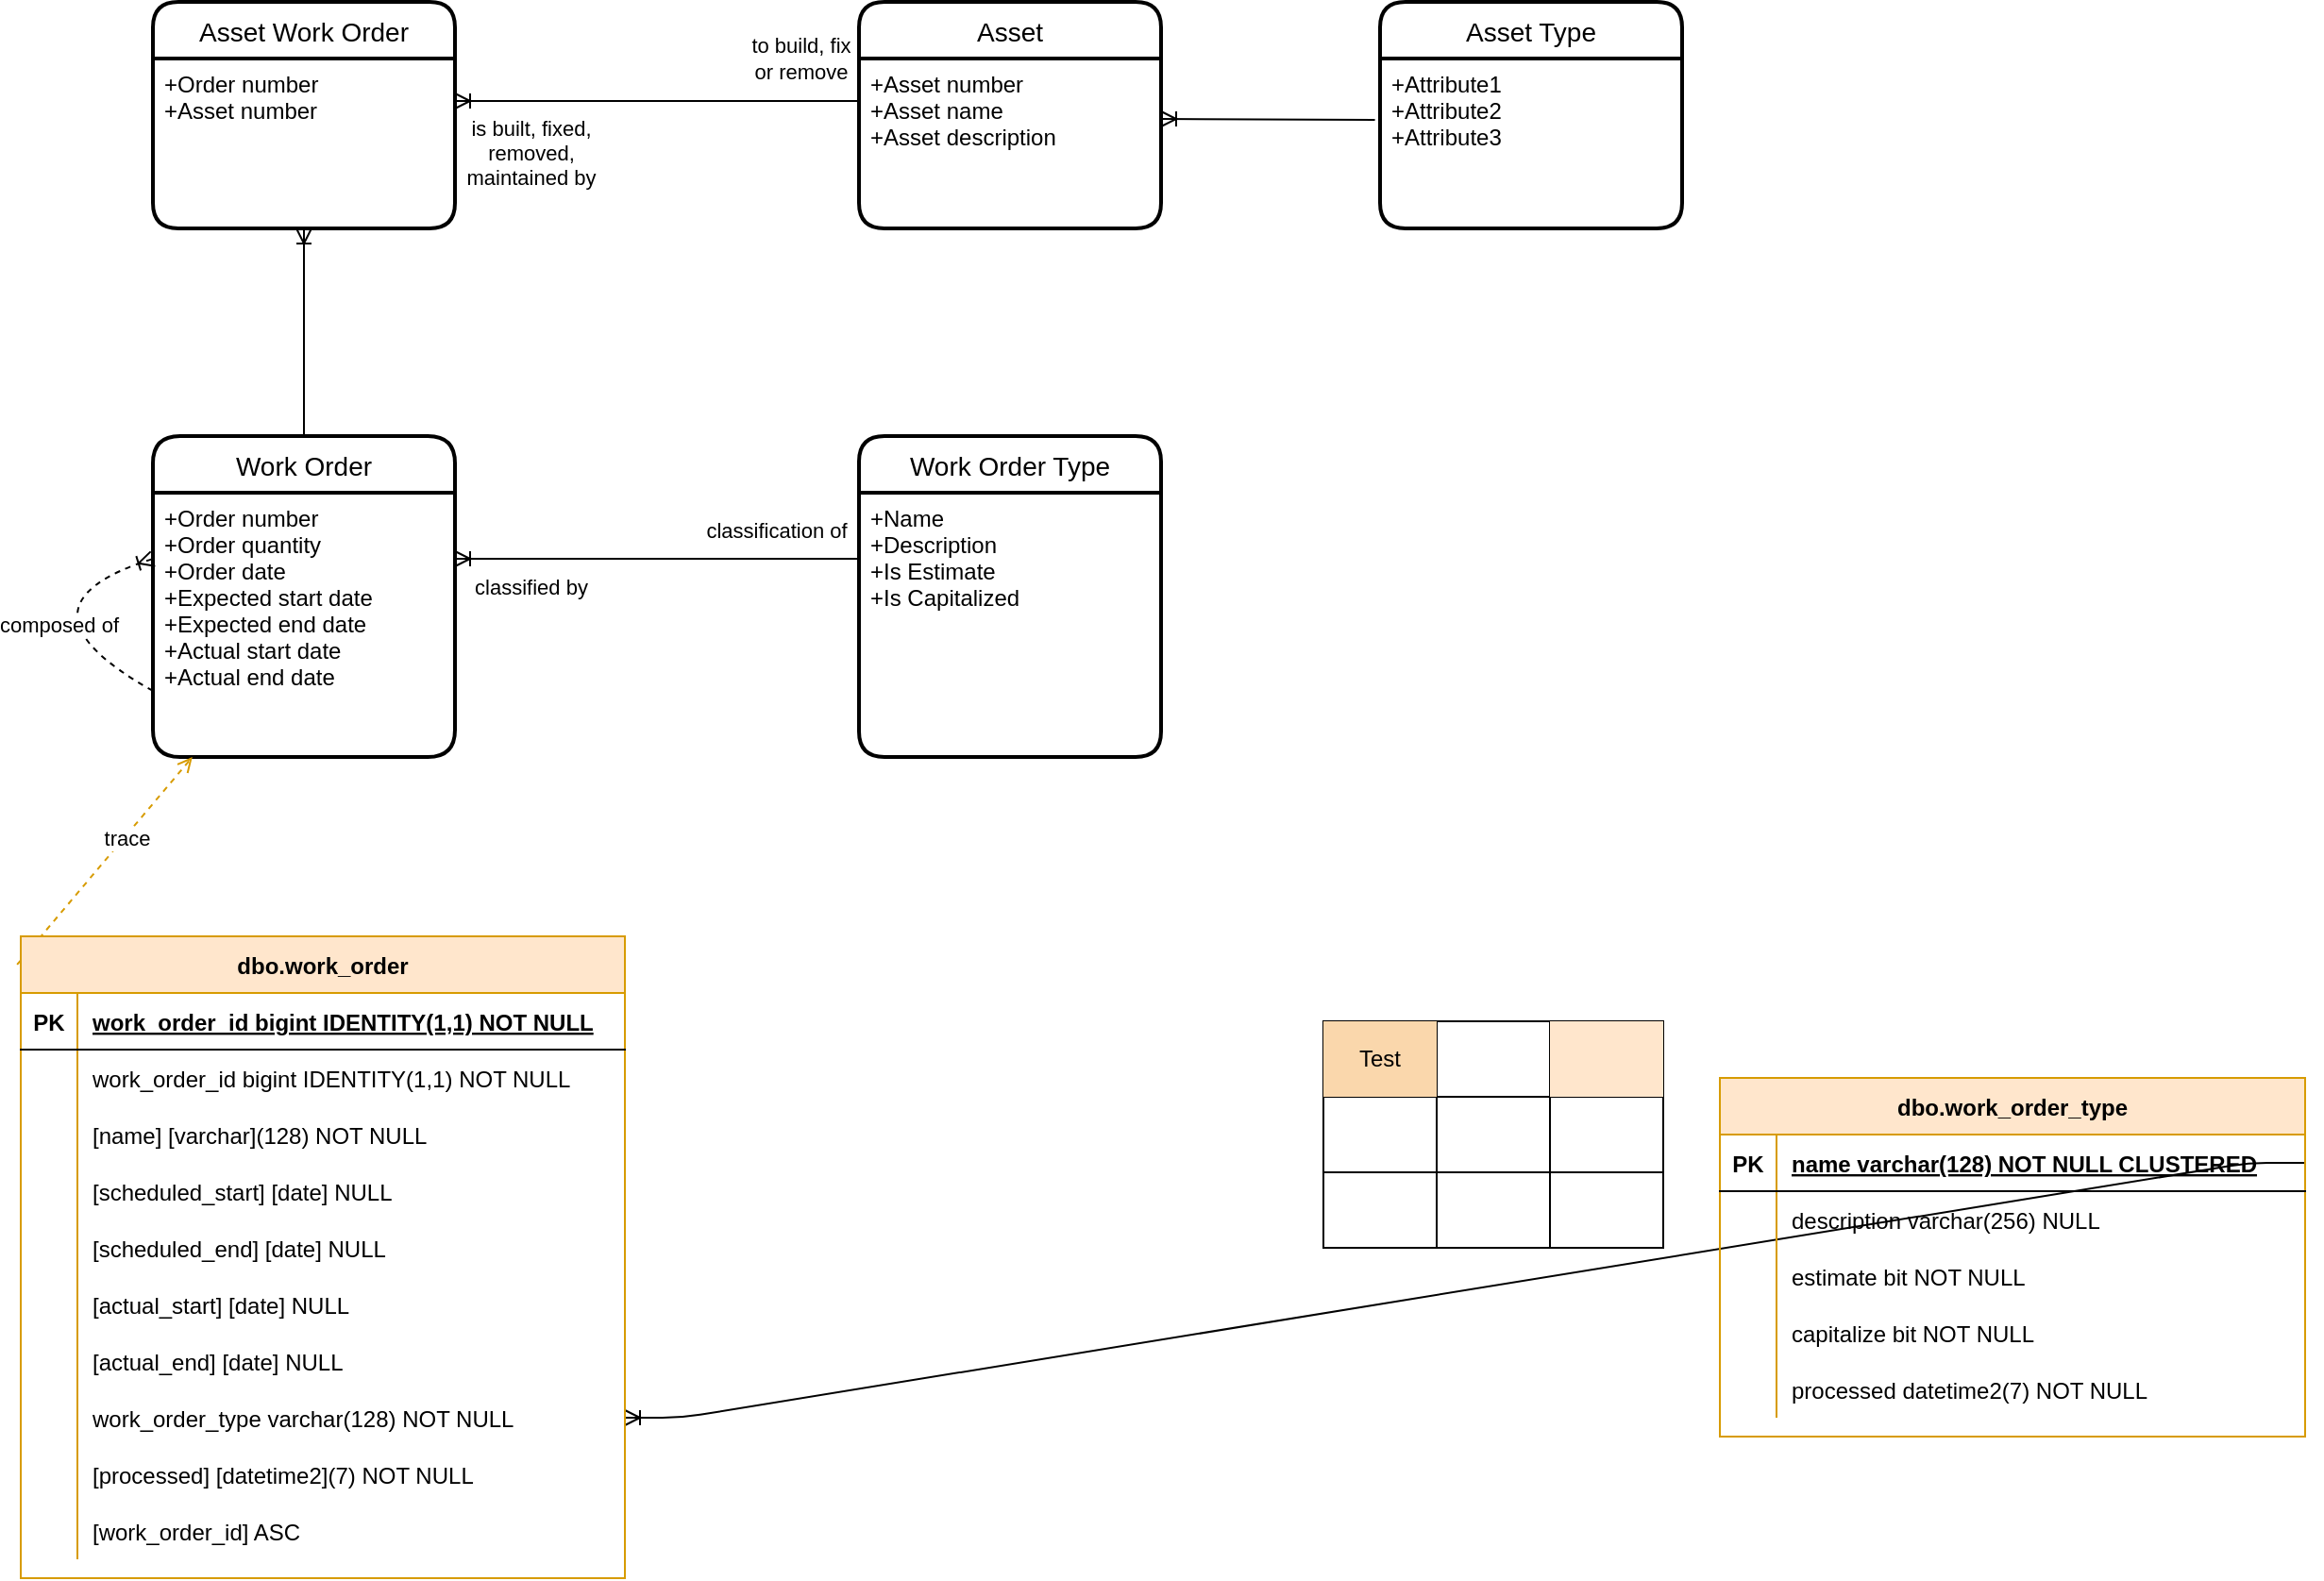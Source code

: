 <mxfile version="14.0.1" type="github">
  <diagram id="jrBTxwVvPEKHvW8RWl7c" name="Page-1">
    <mxGraphModel dx="2249" dy="737" grid="1" gridSize="10" guides="1" tooltips="1" connect="1" arrows="1" fold="1" page="1" pageScale="1" pageWidth="827" pageHeight="1169" math="1" shadow="0">
      <root>
        <mxCell id="0" />
        <mxCell id="1" parent="0" />
        <mxCell id="EJYXfhAiwWMtOJAuiXjB-1" value="Asset" style="swimlane;childLayout=stackLayout;horizontal=1;startSize=30;horizontalStack=0;rounded=1;fontSize=14;fontStyle=0;strokeWidth=2;resizeParent=0;resizeLast=1;shadow=0;dashed=0;align=center;" parent="1" vertex="1">
          <mxGeometry x="-306" y="40" width="160" height="120" as="geometry">
            <mxRectangle x="344" y="50" width="70" height="30" as="alternateBounds" />
          </mxGeometry>
        </mxCell>
        <mxCell id="EJYXfhAiwWMtOJAuiXjB-2" value="+Asset number&#xa;+Asset name&#xa;+Asset description" style="align=left;strokeColor=none;fillColor=none;spacingLeft=4;fontSize=12;verticalAlign=top;resizable=0;rotatable=0;part=1;" parent="EJYXfhAiwWMtOJAuiXjB-1" vertex="1">
          <mxGeometry y="30" width="160" height="90" as="geometry" />
        </mxCell>
        <mxCell id="EJYXfhAiwWMtOJAuiXjB-3" value="Work Order" style="swimlane;childLayout=stackLayout;horizontal=1;startSize=30;horizontalStack=0;rounded=1;fontSize=14;fontStyle=0;strokeWidth=2;resizeParent=0;resizeLast=1;shadow=0;dashed=0;align=center;arcSize=16;" parent="1" vertex="1">
          <mxGeometry x="-680" y="270" width="160" height="170" as="geometry">
            <mxRectangle x="20" y="40" width="100" height="30" as="alternateBounds" />
          </mxGeometry>
        </mxCell>
        <mxCell id="EJYXfhAiwWMtOJAuiXjB-4" value="+Order number&#xa;+Order quantity&#xa;+Order date&#xa;+Expected start date&#xa;+Expected end date&#xa;+Actual start date&#xa;+Actual end date" style="align=left;strokeColor=none;fillColor=none;spacingLeft=4;fontSize=12;verticalAlign=top;resizable=0;rotatable=0;part=1;" parent="EJYXfhAiwWMtOJAuiXjB-3" vertex="1">
          <mxGeometry y="30" width="160" height="140" as="geometry" />
        </mxCell>
        <mxCell id="31" value="" style="edgeStyle=entityRelationEdgeStyle;fontSize=12;html=1;endArrow=ERoneToMany;dashed=1;exitX=0;exitY=0.75;exitDx=0;exitDy=0;entryX=0;entryY=0.25;entryDx=0;entryDy=0;jumpStyle=arc;jumpSize=17;curved=1;" parent="EJYXfhAiwWMtOJAuiXjB-3" source="EJYXfhAiwWMtOJAuiXjB-4" target="EJYXfhAiwWMtOJAuiXjB-4" edge="1">
          <mxGeometry width="100" height="100" relative="1" as="geometry">
            <mxPoint x="4.08" y="162.34" as="sourcePoint" />
            <mxPoint x="-70" y="60.0" as="targetPoint" />
            <Array as="points">
              <mxPoint x="-80" y="90" />
            </Array>
          </mxGeometry>
        </mxCell>
        <mxCell id="32" value="composed of" style="edgeLabel;html=1;align=center;verticalAlign=middle;resizable=0;points=[];" parent="31" vertex="1" connectable="0">
          <mxGeometry x="0.754" y="2" relative="1" as="geometry">
            <mxPoint x="-28.78" y="30.47" as="offset" />
          </mxGeometry>
        </mxCell>
        <mxCell id="2" value="" style="shape=table;html=1;whiteSpace=wrap;startSize=0;container=1;collapsible=0;childLayout=tableLayout;" parent="1" vertex="1">
          <mxGeometry x="-60" y="580" width="180" height="120" as="geometry" />
        </mxCell>
        <mxCell id="3" value="" style="shape=partialRectangle;html=1;whiteSpace=wrap;collapsible=0;dropTarget=0;pointerEvents=0;fillColor=none;top=0;left=0;bottom=0;right=0;points=[[0,0.5],[1,0.5]];portConstraint=eastwest;" parent="2" vertex="1">
          <mxGeometry width="180" height="40" as="geometry" />
        </mxCell>
        <mxCell id="4" value="Test" style="shape=partialRectangle;html=1;whiteSpace=wrap;connectable=0;fillColor=#fad7ac;top=0;left=0;bottom=0;right=0;overflow=hidden;strokeColor=#b46504;" parent="3" vertex="1">
          <mxGeometry width="60" height="40" as="geometry" />
        </mxCell>
        <mxCell id="5" value="" style="shape=partialRectangle;html=1;whiteSpace=wrap;connectable=0;fillColor=none;top=0;left=0;bottom=0;right=0;overflow=hidden;" parent="3" vertex="1">
          <mxGeometry x="60" width="60" height="40" as="geometry" />
        </mxCell>
        <mxCell id="6" value="" style="shape=partialRectangle;html=1;whiteSpace=wrap;connectable=0;fillColor=#ffe6cc;top=0;left=0;bottom=0;right=0;overflow=hidden;strokeColor=#d79b00;" parent="3" vertex="1">
          <mxGeometry x="120" width="60" height="40" as="geometry" />
        </mxCell>
        <mxCell id="7" value="" style="shape=partialRectangle;html=1;whiteSpace=wrap;collapsible=0;dropTarget=0;pointerEvents=0;fillColor=none;top=0;left=0;bottom=0;right=0;points=[[0,0.5],[1,0.5]];portConstraint=eastwest;" parent="2" vertex="1">
          <mxGeometry y="40" width="180" height="40" as="geometry" />
        </mxCell>
        <mxCell id="8" value="" style="shape=partialRectangle;html=1;whiteSpace=wrap;connectable=0;fillColor=none;top=0;left=0;bottom=0;right=0;overflow=hidden;" parent="7" vertex="1">
          <mxGeometry width="60" height="40" as="geometry" />
        </mxCell>
        <mxCell id="9" value="" style="shape=partialRectangle;html=1;whiteSpace=wrap;connectable=0;fillColor=none;top=0;left=0;bottom=0;right=0;overflow=hidden;" parent="7" vertex="1">
          <mxGeometry x="60" width="60" height="40" as="geometry" />
        </mxCell>
        <mxCell id="10" value="" style="shape=partialRectangle;html=1;whiteSpace=wrap;connectable=0;fillColor=none;top=0;left=0;bottom=0;right=0;overflow=hidden;" parent="7" vertex="1">
          <mxGeometry x="120" width="60" height="40" as="geometry" />
        </mxCell>
        <mxCell id="11" value="" style="shape=partialRectangle;html=1;whiteSpace=wrap;collapsible=0;dropTarget=0;pointerEvents=0;fillColor=none;top=0;left=0;bottom=0;right=0;points=[[0,0.5],[1,0.5]];portConstraint=eastwest;" parent="2" vertex="1">
          <mxGeometry y="80" width="180" height="40" as="geometry" />
        </mxCell>
        <mxCell id="12" value="" style="shape=partialRectangle;html=1;whiteSpace=wrap;connectable=0;fillColor=none;top=0;left=0;bottom=0;right=0;overflow=hidden;" parent="11" vertex="1">
          <mxGeometry width="60" height="40" as="geometry" />
        </mxCell>
        <mxCell id="13" value="" style="shape=partialRectangle;html=1;whiteSpace=wrap;connectable=0;fillColor=none;top=0;left=0;bottom=0;right=0;overflow=hidden;" parent="11" vertex="1">
          <mxGeometry x="60" width="60" height="40" as="geometry" />
        </mxCell>
        <mxCell id="14" value="" style="shape=partialRectangle;html=1;whiteSpace=wrap;connectable=0;fillColor=none;top=0;left=0;bottom=0;right=0;overflow=hidden;" parent="11" vertex="1">
          <mxGeometry x="120" width="60" height="40" as="geometry" />
        </mxCell>
        <mxCell id="22" value="" style="fontSize=12;html=1;endArrow=ERoneToMany;exitX=0;exitY=0.25;exitDx=0;exitDy=0;entryX=1;entryY=0.25;entryDx=0;entryDy=0;metaEdit=1;" parent="1" source="EJYXfhAiwWMtOJAuiXjB-2" target="9aYNjaXxrsyocUO3HqyN-36" edge="1">
          <mxGeometry width="100" height="100" relative="1" as="geometry">
            <mxPoint x="-460" y="350" as="sourcePoint" />
            <mxPoint x="-360" y="250" as="targetPoint" />
          </mxGeometry>
        </mxCell>
        <mxCell id="23" value="is built, fixed, &lt;br&gt;removed, &lt;br&gt;maintained by" style="edgeLabel;html=1;align=center;verticalAlign=middle;resizable=0;points=[];" parent="22" vertex="1" connectable="0">
          <mxGeometry x="-0.205" y="3" relative="1" as="geometry">
            <mxPoint x="-89" y="24.5" as="offset" />
          </mxGeometry>
        </mxCell>
        <mxCell id="24" value="to build, fix &lt;br&gt;or remove" style="edgeLabel;html=1;align=center;verticalAlign=middle;resizable=0;points=[];" parent="22" vertex="1" connectable="0">
          <mxGeometry x="0.041" y="-4" relative="1" as="geometry">
            <mxPoint x="79.85" y="-18.5" as="offset" />
          </mxGeometry>
        </mxCell>
        <mxCell id="25" value="Asset Type" style="swimlane;childLayout=stackLayout;horizontal=1;startSize=30;horizontalStack=0;rounded=1;fontSize=14;fontStyle=0;strokeWidth=2;resizeParent=0;resizeLast=1;shadow=0;dashed=0;align=center;" parent="1" vertex="1">
          <mxGeometry x="-30" y="40" width="160" height="120" as="geometry" />
        </mxCell>
        <mxCell id="26" value="+Attribute1&#xa;+Attribute2&#xa;+Attribute3" style="align=left;strokeColor=none;fillColor=none;spacingLeft=4;fontSize=12;verticalAlign=top;resizable=0;rotatable=0;part=1;" parent="25" vertex="1">
          <mxGeometry y="30" width="160" height="90" as="geometry" />
        </mxCell>
        <mxCell id="28" value="" style="fontSize=12;html=1;endArrow=ERoneToMany;exitX=-0.017;exitY=0.361;exitDx=0;exitDy=0;exitPerimeter=0;" parent="1" source="26" edge="1">
          <mxGeometry width="100" height="100" relative="1" as="geometry">
            <mxPoint x="-530" y="190" as="sourcePoint" />
            <mxPoint x="-146" y="102" as="targetPoint" />
          </mxGeometry>
        </mxCell>
        <mxCell id="9aYNjaXxrsyocUO3HqyN-35" value="Asset Work Order" style="swimlane;childLayout=stackLayout;horizontal=1;startSize=30;horizontalStack=0;rounded=1;fontSize=14;fontStyle=0;strokeWidth=2;resizeParent=0;resizeLast=1;shadow=0;dashed=0;align=center;" vertex="1" parent="1">
          <mxGeometry x="-680" y="40" width="160" height="120" as="geometry" />
        </mxCell>
        <mxCell id="9aYNjaXxrsyocUO3HqyN-36" value="+Order number&#xa;+Asset number" style="align=left;strokeColor=none;fillColor=none;spacingLeft=4;fontSize=12;verticalAlign=top;resizable=0;rotatable=0;part=1;" vertex="1" parent="9aYNjaXxrsyocUO3HqyN-35">
          <mxGeometry y="30" width="160" height="90" as="geometry" />
        </mxCell>
        <mxCell id="9aYNjaXxrsyocUO3HqyN-38" value="" style="edgeStyle=entityRelationEdgeStyle;fontSize=12;html=1;endArrow=ERoneToMany;exitX=1;exitY=0.5;exitDx=0;exitDy=0;" edge="1" parent="1" source="9aYNjaXxrsyocUO3HqyN-62" target="9aYNjaXxrsyocUO3HqyN-89">
          <mxGeometry width="100" height="100" relative="1" as="geometry">
            <mxPoint x="-340" y="420" as="sourcePoint" />
            <mxPoint x="-240" y="320" as="targetPoint" />
          </mxGeometry>
        </mxCell>
        <mxCell id="9aYNjaXxrsyocUO3HqyN-40" value="" style="fontSize=12;html=1;endArrow=ERoneToMany;exitX=0.5;exitY=0;exitDx=0;exitDy=0;strokeWidth=1;entryX=0.5;entryY=1;entryDx=0;entryDy=0;" edge="1" parent="1" source="EJYXfhAiwWMtOJAuiXjB-3" target="9aYNjaXxrsyocUO3HqyN-36">
          <mxGeometry width="100" height="100" relative="1" as="geometry">
            <mxPoint x="-300" y="450" as="sourcePoint" />
            <mxPoint x="-510" y="170" as="targetPoint" />
          </mxGeometry>
        </mxCell>
        <mxCell id="9aYNjaXxrsyocUO3HqyN-68" style="edgeStyle=none;rounded=1;orthogonalLoop=1;jettySize=auto;html=1;strokeColor=#d79b00;strokeWidth=1;dashed=1;startArrow=none;startFill=0;endArrow=open;endFill=0;fillColor=#ffe6cc;exitX=-0.006;exitY=0.044;exitDx=0;exitDy=0;exitPerimeter=0;" edge="1" parent="1" source="9aYNjaXxrsyocUO3HqyN-70" target="EJYXfhAiwWMtOJAuiXjB-4">
          <mxGeometry relative="1" as="geometry" />
        </mxCell>
        <mxCell id="9aYNjaXxrsyocUO3HqyN-69" value="trace" style="edgeLabel;html=1;align=center;verticalAlign=middle;resizable=0;points=[];" vertex="1" connectable="0" parent="9aYNjaXxrsyocUO3HqyN-68">
          <mxGeometry x="0.228" y="-1" relative="1" as="geometry">
            <mxPoint as="offset" />
          </mxGeometry>
        </mxCell>
        <mxCell id="9aYNjaXxrsyocUO3HqyN-46" value="dbo.work_order_type" style="shape=table;startSize=30;container=1;collapsible=1;childLayout=tableLayout;fixedRows=1;rowLines=0;fontStyle=1;align=center;resizeLast=1;fillColor=#ffe6cc;strokeColor=#d79b00;" vertex="1" parent="1">
          <mxGeometry x="150" y="610" width="310" height="190" as="geometry" />
        </mxCell>
        <mxCell id="9aYNjaXxrsyocUO3HqyN-62" value="" style="shape=partialRectangle;collapsible=0;dropTarget=0;pointerEvents=0;fillColor=none;points=[[0,0.5],[1,0.5]];portConstraint=eastwest;top=0;left=0;right=0;bottom=1;" vertex="1" parent="9aYNjaXxrsyocUO3HqyN-46">
          <mxGeometry y="30" width="310" height="30" as="geometry" />
        </mxCell>
        <mxCell id="9aYNjaXxrsyocUO3HqyN-63" value="PK" style="shape=partialRectangle;overflow=hidden;connectable=0;fillColor=none;top=0;left=0;bottom=0;right=0;fontStyle=1;" vertex="1" parent="9aYNjaXxrsyocUO3HqyN-62">
          <mxGeometry width="30" height="30" as="geometry" />
        </mxCell>
        <mxCell id="9aYNjaXxrsyocUO3HqyN-64" value="name varchar(128) NOT NULL CLUSTERED" style="shape=partialRectangle;overflow=hidden;connectable=0;fillColor=none;top=0;left=0;bottom=0;right=0;align=left;spacingLeft=6;fontStyle=5;" vertex="1" parent="9aYNjaXxrsyocUO3HqyN-62">
          <mxGeometry x="30" width="280" height="30" as="geometry" />
        </mxCell>
        <mxCell id="9aYNjaXxrsyocUO3HqyN-50" value="" style="shape=partialRectangle;collapsible=0;dropTarget=0;pointerEvents=0;fillColor=none;points=[[0,0.5],[1,0.5]];portConstraint=eastwest;top=0;left=0;right=0;bottom=0;" vertex="1" parent="9aYNjaXxrsyocUO3HqyN-46">
          <mxGeometry y="60" width="310" height="30" as="geometry" />
        </mxCell>
        <mxCell id="9aYNjaXxrsyocUO3HqyN-51" value="" style="shape=partialRectangle;overflow=hidden;connectable=0;fillColor=none;top=0;left=0;bottom=0;right=0;" vertex="1" parent="9aYNjaXxrsyocUO3HqyN-50">
          <mxGeometry width="30" height="30" as="geometry" />
        </mxCell>
        <mxCell id="9aYNjaXxrsyocUO3HqyN-52" value="description varchar(256) NULL" style="shape=partialRectangle;overflow=hidden;connectable=0;fillColor=none;top=0;left=0;bottom=0;right=0;align=left;spacingLeft=6;" vertex="1" parent="9aYNjaXxrsyocUO3HqyN-50">
          <mxGeometry x="30" width="280" height="30" as="geometry" />
        </mxCell>
        <mxCell id="9aYNjaXxrsyocUO3HqyN-53" value="" style="shape=partialRectangle;collapsible=0;dropTarget=0;pointerEvents=0;fillColor=none;points=[[0,0.5],[1,0.5]];portConstraint=eastwest;top=0;left=0;right=0;bottom=0;" vertex="1" parent="9aYNjaXxrsyocUO3HqyN-46">
          <mxGeometry y="90" width="310" height="30" as="geometry" />
        </mxCell>
        <mxCell id="9aYNjaXxrsyocUO3HqyN-54" value="" style="shape=partialRectangle;overflow=hidden;connectable=0;fillColor=none;top=0;left=0;bottom=0;right=0;" vertex="1" parent="9aYNjaXxrsyocUO3HqyN-53">
          <mxGeometry width="30" height="30" as="geometry" />
        </mxCell>
        <mxCell id="9aYNjaXxrsyocUO3HqyN-55" value="estimate bit NOT NULL" style="shape=partialRectangle;overflow=hidden;connectable=0;fillColor=none;top=0;left=0;bottom=0;right=0;align=left;spacingLeft=6;" vertex="1" parent="9aYNjaXxrsyocUO3HqyN-53">
          <mxGeometry x="30" width="280" height="30" as="geometry" />
        </mxCell>
        <mxCell id="9aYNjaXxrsyocUO3HqyN-56" value="" style="shape=partialRectangle;collapsible=0;dropTarget=0;pointerEvents=0;fillColor=none;points=[[0,0.5],[1,0.5]];portConstraint=eastwest;top=0;left=0;right=0;bottom=0;" vertex="1" parent="9aYNjaXxrsyocUO3HqyN-46">
          <mxGeometry y="120" width="310" height="30" as="geometry" />
        </mxCell>
        <mxCell id="9aYNjaXxrsyocUO3HqyN-57" value="" style="shape=partialRectangle;overflow=hidden;connectable=0;fillColor=none;top=0;left=0;bottom=0;right=0;" vertex="1" parent="9aYNjaXxrsyocUO3HqyN-56">
          <mxGeometry width="30" height="30" as="geometry" />
        </mxCell>
        <mxCell id="9aYNjaXxrsyocUO3HqyN-58" value="capitalize bit NOT NULL" style="shape=partialRectangle;overflow=hidden;connectable=0;fillColor=none;top=0;left=0;bottom=0;right=0;align=left;spacingLeft=6;" vertex="1" parent="9aYNjaXxrsyocUO3HqyN-56">
          <mxGeometry x="30" width="280" height="30" as="geometry" />
        </mxCell>
        <mxCell id="9aYNjaXxrsyocUO3HqyN-59" value="" style="shape=partialRectangle;collapsible=0;dropTarget=0;pointerEvents=0;fillColor=none;points=[[0,0.5],[1,0.5]];portConstraint=eastwest;top=0;left=0;right=0;bottom=0;" vertex="1" parent="9aYNjaXxrsyocUO3HqyN-46">
          <mxGeometry y="150" width="310" height="30" as="geometry" />
        </mxCell>
        <mxCell id="9aYNjaXxrsyocUO3HqyN-60" value="" style="shape=partialRectangle;overflow=hidden;connectable=0;fillColor=none;top=0;left=0;bottom=0;right=0;" vertex="1" parent="9aYNjaXxrsyocUO3HqyN-59">
          <mxGeometry width="30" height="30" as="geometry" />
        </mxCell>
        <mxCell id="9aYNjaXxrsyocUO3HqyN-61" value="processed datetime2(7) NOT NULL" style="shape=partialRectangle;overflow=hidden;connectable=0;fillColor=none;top=0;left=0;bottom=0;right=0;align=left;spacingLeft=6;" vertex="1" parent="9aYNjaXxrsyocUO3HqyN-59">
          <mxGeometry x="30" width="280" height="30" as="geometry" />
        </mxCell>
        <mxCell id="9aYNjaXxrsyocUO3HqyN-70" value="dbo.work_order" style="shape=table;startSize=30;container=1;collapsible=1;childLayout=tableLayout;fixedRows=1;rowLines=0;fontStyle=1;align=center;resizeLast=1;fillColor=#ffe6cc;strokeColor=#d79b00;" vertex="1" parent="1">
          <mxGeometry x="-750" y="535" width="320" height="340" as="geometry" />
        </mxCell>
        <mxCell id="9aYNjaXxrsyocUO3HqyN-95" value="" style="shape=partialRectangle;collapsible=0;dropTarget=0;pointerEvents=0;fillColor=none;points=[[0,0.5],[1,0.5]];portConstraint=eastwest;top=0;left=0;right=0;bottom=1;" vertex="1" parent="9aYNjaXxrsyocUO3HqyN-70">
          <mxGeometry y="30" width="320" height="30" as="geometry" />
        </mxCell>
        <mxCell id="9aYNjaXxrsyocUO3HqyN-96" value="PK" style="shape=partialRectangle;overflow=hidden;connectable=0;fillColor=none;top=0;left=0;bottom=0;right=0;fontStyle=1;" vertex="1" parent="9aYNjaXxrsyocUO3HqyN-95">
          <mxGeometry width="30" height="30" as="geometry" />
        </mxCell>
        <mxCell id="9aYNjaXxrsyocUO3HqyN-97" value="work_order_id bigint IDENTITY(1,1) NOT NULL" style="shape=partialRectangle;overflow=hidden;connectable=0;fillColor=none;top=0;left=0;bottom=0;right=0;align=left;spacingLeft=6;fontStyle=5;" vertex="1" parent="9aYNjaXxrsyocUO3HqyN-95">
          <mxGeometry x="30" width="290" height="30" as="geometry" />
        </mxCell>
        <mxCell id="9aYNjaXxrsyocUO3HqyN-71" value="" style="shape=partialRectangle;collapsible=0;dropTarget=0;pointerEvents=0;fillColor=none;points=[[0,0.5],[1,0.5]];portConstraint=eastwest;top=0;left=0;right=0;bottom=0;" vertex="1" parent="9aYNjaXxrsyocUO3HqyN-70">
          <mxGeometry y="60" width="320" height="30" as="geometry" />
        </mxCell>
        <mxCell id="9aYNjaXxrsyocUO3HqyN-72" value="" style="shape=partialRectangle;overflow=hidden;connectable=0;fillColor=none;top=0;left=0;bottom=0;right=0;" vertex="1" parent="9aYNjaXxrsyocUO3HqyN-71">
          <mxGeometry width="30" height="30" as="geometry" />
        </mxCell>
        <mxCell id="9aYNjaXxrsyocUO3HqyN-73" value="work_order_id bigint IDENTITY(1,1) NOT NULL" style="shape=partialRectangle;overflow=hidden;connectable=0;fillColor=none;top=0;left=0;bottom=0;right=0;align=left;spacingLeft=6;" vertex="1" parent="9aYNjaXxrsyocUO3HqyN-71">
          <mxGeometry x="30" width="290" height="30" as="geometry" />
        </mxCell>
        <mxCell id="9aYNjaXxrsyocUO3HqyN-74" value="" style="shape=partialRectangle;collapsible=0;dropTarget=0;pointerEvents=0;fillColor=none;points=[[0,0.5],[1,0.5]];portConstraint=eastwest;top=0;left=0;right=0;bottom=0;" vertex="1" parent="9aYNjaXxrsyocUO3HqyN-70">
          <mxGeometry y="90" width="320" height="30" as="geometry" />
        </mxCell>
        <mxCell id="9aYNjaXxrsyocUO3HqyN-75" value="" style="shape=partialRectangle;overflow=hidden;connectable=0;fillColor=none;top=0;left=0;bottom=0;right=0;" vertex="1" parent="9aYNjaXxrsyocUO3HqyN-74">
          <mxGeometry width="30" height="30" as="geometry" />
        </mxCell>
        <mxCell id="9aYNjaXxrsyocUO3HqyN-76" value="[name] [varchar](128) NOT NULL" style="shape=partialRectangle;overflow=hidden;connectable=0;fillColor=none;top=0;left=0;bottom=0;right=0;align=left;spacingLeft=6;" vertex="1" parent="9aYNjaXxrsyocUO3HqyN-74">
          <mxGeometry x="30" width="290" height="30" as="geometry" />
        </mxCell>
        <mxCell id="9aYNjaXxrsyocUO3HqyN-77" value="" style="shape=partialRectangle;collapsible=0;dropTarget=0;pointerEvents=0;fillColor=none;points=[[0,0.5],[1,0.5]];portConstraint=eastwest;top=0;left=0;right=0;bottom=0;" vertex="1" parent="9aYNjaXxrsyocUO3HqyN-70">
          <mxGeometry y="120" width="320" height="30" as="geometry" />
        </mxCell>
        <mxCell id="9aYNjaXxrsyocUO3HqyN-78" value="" style="shape=partialRectangle;overflow=hidden;connectable=0;fillColor=none;top=0;left=0;bottom=0;right=0;" vertex="1" parent="9aYNjaXxrsyocUO3HqyN-77">
          <mxGeometry width="30" height="30" as="geometry" />
        </mxCell>
        <mxCell id="9aYNjaXxrsyocUO3HqyN-79" value="[scheduled_start] [date] NULL" style="shape=partialRectangle;overflow=hidden;connectable=0;fillColor=none;top=0;left=0;bottom=0;right=0;align=left;spacingLeft=6;" vertex="1" parent="9aYNjaXxrsyocUO3HqyN-77">
          <mxGeometry x="30" width="290" height="30" as="geometry" />
        </mxCell>
        <mxCell id="9aYNjaXxrsyocUO3HqyN-80" value="" style="shape=partialRectangle;collapsible=0;dropTarget=0;pointerEvents=0;fillColor=none;points=[[0,0.5],[1,0.5]];portConstraint=eastwest;top=0;left=0;right=0;bottom=0;" vertex="1" parent="9aYNjaXxrsyocUO3HqyN-70">
          <mxGeometry y="150" width="320" height="30" as="geometry" />
        </mxCell>
        <mxCell id="9aYNjaXxrsyocUO3HqyN-81" value="" style="shape=partialRectangle;overflow=hidden;connectable=0;fillColor=none;top=0;left=0;bottom=0;right=0;" vertex="1" parent="9aYNjaXxrsyocUO3HqyN-80">
          <mxGeometry width="30" height="30" as="geometry" />
        </mxCell>
        <mxCell id="9aYNjaXxrsyocUO3HqyN-82" value="[scheduled_end] [date] NULL" style="shape=partialRectangle;overflow=hidden;connectable=0;fillColor=none;top=0;left=0;bottom=0;right=0;align=left;spacingLeft=6;" vertex="1" parent="9aYNjaXxrsyocUO3HqyN-80">
          <mxGeometry x="30" width="290" height="30" as="geometry" />
        </mxCell>
        <mxCell id="9aYNjaXxrsyocUO3HqyN-83" value="" style="shape=partialRectangle;collapsible=0;dropTarget=0;pointerEvents=0;fillColor=none;points=[[0,0.5],[1,0.5]];portConstraint=eastwest;top=0;left=0;right=0;bottom=0;" vertex="1" parent="9aYNjaXxrsyocUO3HqyN-70">
          <mxGeometry y="180" width="320" height="30" as="geometry" />
        </mxCell>
        <mxCell id="9aYNjaXxrsyocUO3HqyN-84" value="" style="shape=partialRectangle;overflow=hidden;connectable=0;fillColor=none;top=0;left=0;bottom=0;right=0;" vertex="1" parent="9aYNjaXxrsyocUO3HqyN-83">
          <mxGeometry width="30" height="30" as="geometry" />
        </mxCell>
        <mxCell id="9aYNjaXxrsyocUO3HqyN-85" value="[actual_start] [date] NULL" style="shape=partialRectangle;overflow=hidden;connectable=0;fillColor=none;top=0;left=0;bottom=0;right=0;align=left;spacingLeft=6;" vertex="1" parent="9aYNjaXxrsyocUO3HqyN-83">
          <mxGeometry x="30" width="290" height="30" as="geometry" />
        </mxCell>
        <mxCell id="9aYNjaXxrsyocUO3HqyN-86" value="" style="shape=partialRectangle;collapsible=0;dropTarget=0;pointerEvents=0;fillColor=none;points=[[0,0.5],[1,0.5]];portConstraint=eastwest;top=0;left=0;right=0;bottom=0;" vertex="1" parent="9aYNjaXxrsyocUO3HqyN-70">
          <mxGeometry y="210" width="320" height="30" as="geometry" />
        </mxCell>
        <mxCell id="9aYNjaXxrsyocUO3HqyN-87" value="" style="shape=partialRectangle;overflow=hidden;connectable=0;fillColor=none;top=0;left=0;bottom=0;right=0;" vertex="1" parent="9aYNjaXxrsyocUO3HqyN-86">
          <mxGeometry width="30" height="30" as="geometry" />
        </mxCell>
        <mxCell id="9aYNjaXxrsyocUO3HqyN-88" value="[actual_end] [date] NULL" style="shape=partialRectangle;overflow=hidden;connectable=0;fillColor=none;top=0;left=0;bottom=0;right=0;align=left;spacingLeft=6;" vertex="1" parent="9aYNjaXxrsyocUO3HqyN-86">
          <mxGeometry x="30" width="290" height="30" as="geometry" />
        </mxCell>
        <mxCell id="9aYNjaXxrsyocUO3HqyN-89" value="" style="shape=partialRectangle;collapsible=0;dropTarget=0;pointerEvents=0;fillColor=none;points=[[0,0.5],[1,0.5]];portConstraint=eastwest;top=0;left=0;right=0;bottom=0;" vertex="1" parent="9aYNjaXxrsyocUO3HqyN-70">
          <mxGeometry y="240" width="320" height="30" as="geometry" />
        </mxCell>
        <mxCell id="9aYNjaXxrsyocUO3HqyN-90" value="" style="shape=partialRectangle;overflow=hidden;connectable=0;fillColor=none;top=0;left=0;bottom=0;right=0;" vertex="1" parent="9aYNjaXxrsyocUO3HqyN-89">
          <mxGeometry width="30" height="30" as="geometry" />
        </mxCell>
        <mxCell id="9aYNjaXxrsyocUO3HqyN-91" value="work_order_type varchar(128) NOT NULL" style="shape=partialRectangle;overflow=hidden;connectable=0;fillColor=none;top=0;left=0;bottom=0;right=0;align=left;spacingLeft=6;" vertex="1" parent="9aYNjaXxrsyocUO3HqyN-89">
          <mxGeometry x="30" width="290" height="30" as="geometry" />
        </mxCell>
        <mxCell id="9aYNjaXxrsyocUO3HqyN-92" value="" style="shape=partialRectangle;collapsible=0;dropTarget=0;pointerEvents=0;fillColor=none;points=[[0,0.5],[1,0.5]];portConstraint=eastwest;top=0;left=0;right=0;bottom=0;" vertex="1" parent="9aYNjaXxrsyocUO3HqyN-70">
          <mxGeometry y="270" width="320" height="30" as="geometry" />
        </mxCell>
        <mxCell id="9aYNjaXxrsyocUO3HqyN-93" value="" style="shape=partialRectangle;overflow=hidden;connectable=0;fillColor=none;top=0;left=0;bottom=0;right=0;" vertex="1" parent="9aYNjaXxrsyocUO3HqyN-92">
          <mxGeometry width="30" height="30" as="geometry" />
        </mxCell>
        <mxCell id="9aYNjaXxrsyocUO3HqyN-94" value="[processed] [datetime2](7) NOT NULL" style="shape=partialRectangle;overflow=hidden;connectable=0;fillColor=none;top=0;left=0;bottom=0;right=0;align=left;spacingLeft=6;" vertex="1" parent="9aYNjaXxrsyocUO3HqyN-92">
          <mxGeometry x="30" width="290" height="30" as="geometry" />
        </mxCell>
        <mxCell id="9aYNjaXxrsyocUO3HqyN-98" value="" style="shape=partialRectangle;collapsible=0;dropTarget=0;pointerEvents=0;fillColor=none;points=[[0,0.5],[1,0.5]];portConstraint=eastwest;top=0;left=0;right=0;bottom=0;" vertex="1" parent="9aYNjaXxrsyocUO3HqyN-70">
          <mxGeometry y="300" width="320" height="30" as="geometry" />
        </mxCell>
        <mxCell id="9aYNjaXxrsyocUO3HqyN-99" value="" style="shape=partialRectangle;overflow=hidden;connectable=0;fillColor=none;top=0;left=0;bottom=0;right=0;" vertex="1" parent="9aYNjaXxrsyocUO3HqyN-98">
          <mxGeometry width="30" height="30" as="geometry" />
        </mxCell>
        <mxCell id="9aYNjaXxrsyocUO3HqyN-100" value="[work_order_id] ASC" style="shape=partialRectangle;overflow=hidden;connectable=0;fillColor=none;top=0;left=0;bottom=0;right=0;align=left;spacingLeft=6;" vertex="1" parent="9aYNjaXxrsyocUO3HqyN-98">
          <mxGeometry x="30" width="290" height="30" as="geometry" />
        </mxCell>
        <mxCell id="9aYNjaXxrsyocUO3HqyN-101" value="Work Order Type" style="swimlane;childLayout=stackLayout;horizontal=1;startSize=30;horizontalStack=0;rounded=1;fontSize=14;fontStyle=0;strokeWidth=2;resizeParent=0;resizeLast=1;shadow=0;dashed=0;align=center;" vertex="1" parent="1">
          <mxGeometry x="-306" y="270" width="160" height="170" as="geometry" />
        </mxCell>
        <mxCell id="9aYNjaXxrsyocUO3HqyN-102" value="+Name&#xa;+Description&#xa;+Is Estimate&#xa;+Is Capitalized" style="align=left;strokeColor=none;fillColor=none;spacingLeft=4;fontSize=12;verticalAlign=top;resizable=0;rotatable=0;part=1;" vertex="1" parent="9aYNjaXxrsyocUO3HqyN-101">
          <mxGeometry y="30" width="160" height="140" as="geometry" />
        </mxCell>
        <mxCell id="9aYNjaXxrsyocUO3HqyN-103" value="" style="edgeStyle=entityRelationEdgeStyle;fontSize=12;html=1;endArrow=ERoneToMany;strokeColor=#000000;strokeWidth=1;exitX=0;exitY=0.25;exitDx=0;exitDy=0;entryX=1;entryY=0.25;entryDx=0;entryDy=0;" edge="1" parent="1" source="9aYNjaXxrsyocUO3HqyN-102" target="EJYXfhAiwWMtOJAuiXjB-4">
          <mxGeometry width="100" height="100" relative="1" as="geometry">
            <mxPoint x="-370" y="620" as="sourcePoint" />
            <mxPoint x="-270" y="520" as="targetPoint" />
          </mxGeometry>
        </mxCell>
        <mxCell id="9aYNjaXxrsyocUO3HqyN-104" value="classified by" style="edgeLabel;html=1;align=center;verticalAlign=middle;resizable=0;points=[];" vertex="1" connectable="0" parent="9aYNjaXxrsyocUO3HqyN-103">
          <mxGeometry x="0.262" y="4" relative="1" as="geometry">
            <mxPoint x="-39" y="11" as="offset" />
          </mxGeometry>
        </mxCell>
        <mxCell id="9aYNjaXxrsyocUO3HqyN-105" value="classification of" style="edgeLabel;html=1;align=center;verticalAlign=middle;resizable=0;points=[];" vertex="1" connectable="0" parent="9aYNjaXxrsyocUO3HqyN-103">
          <mxGeometry x="-0.243" y="-1" relative="1" as="geometry">
            <mxPoint x="37" y="-14" as="offset" />
          </mxGeometry>
        </mxCell>
      </root>
    </mxGraphModel>
  </diagram>
</mxfile>

